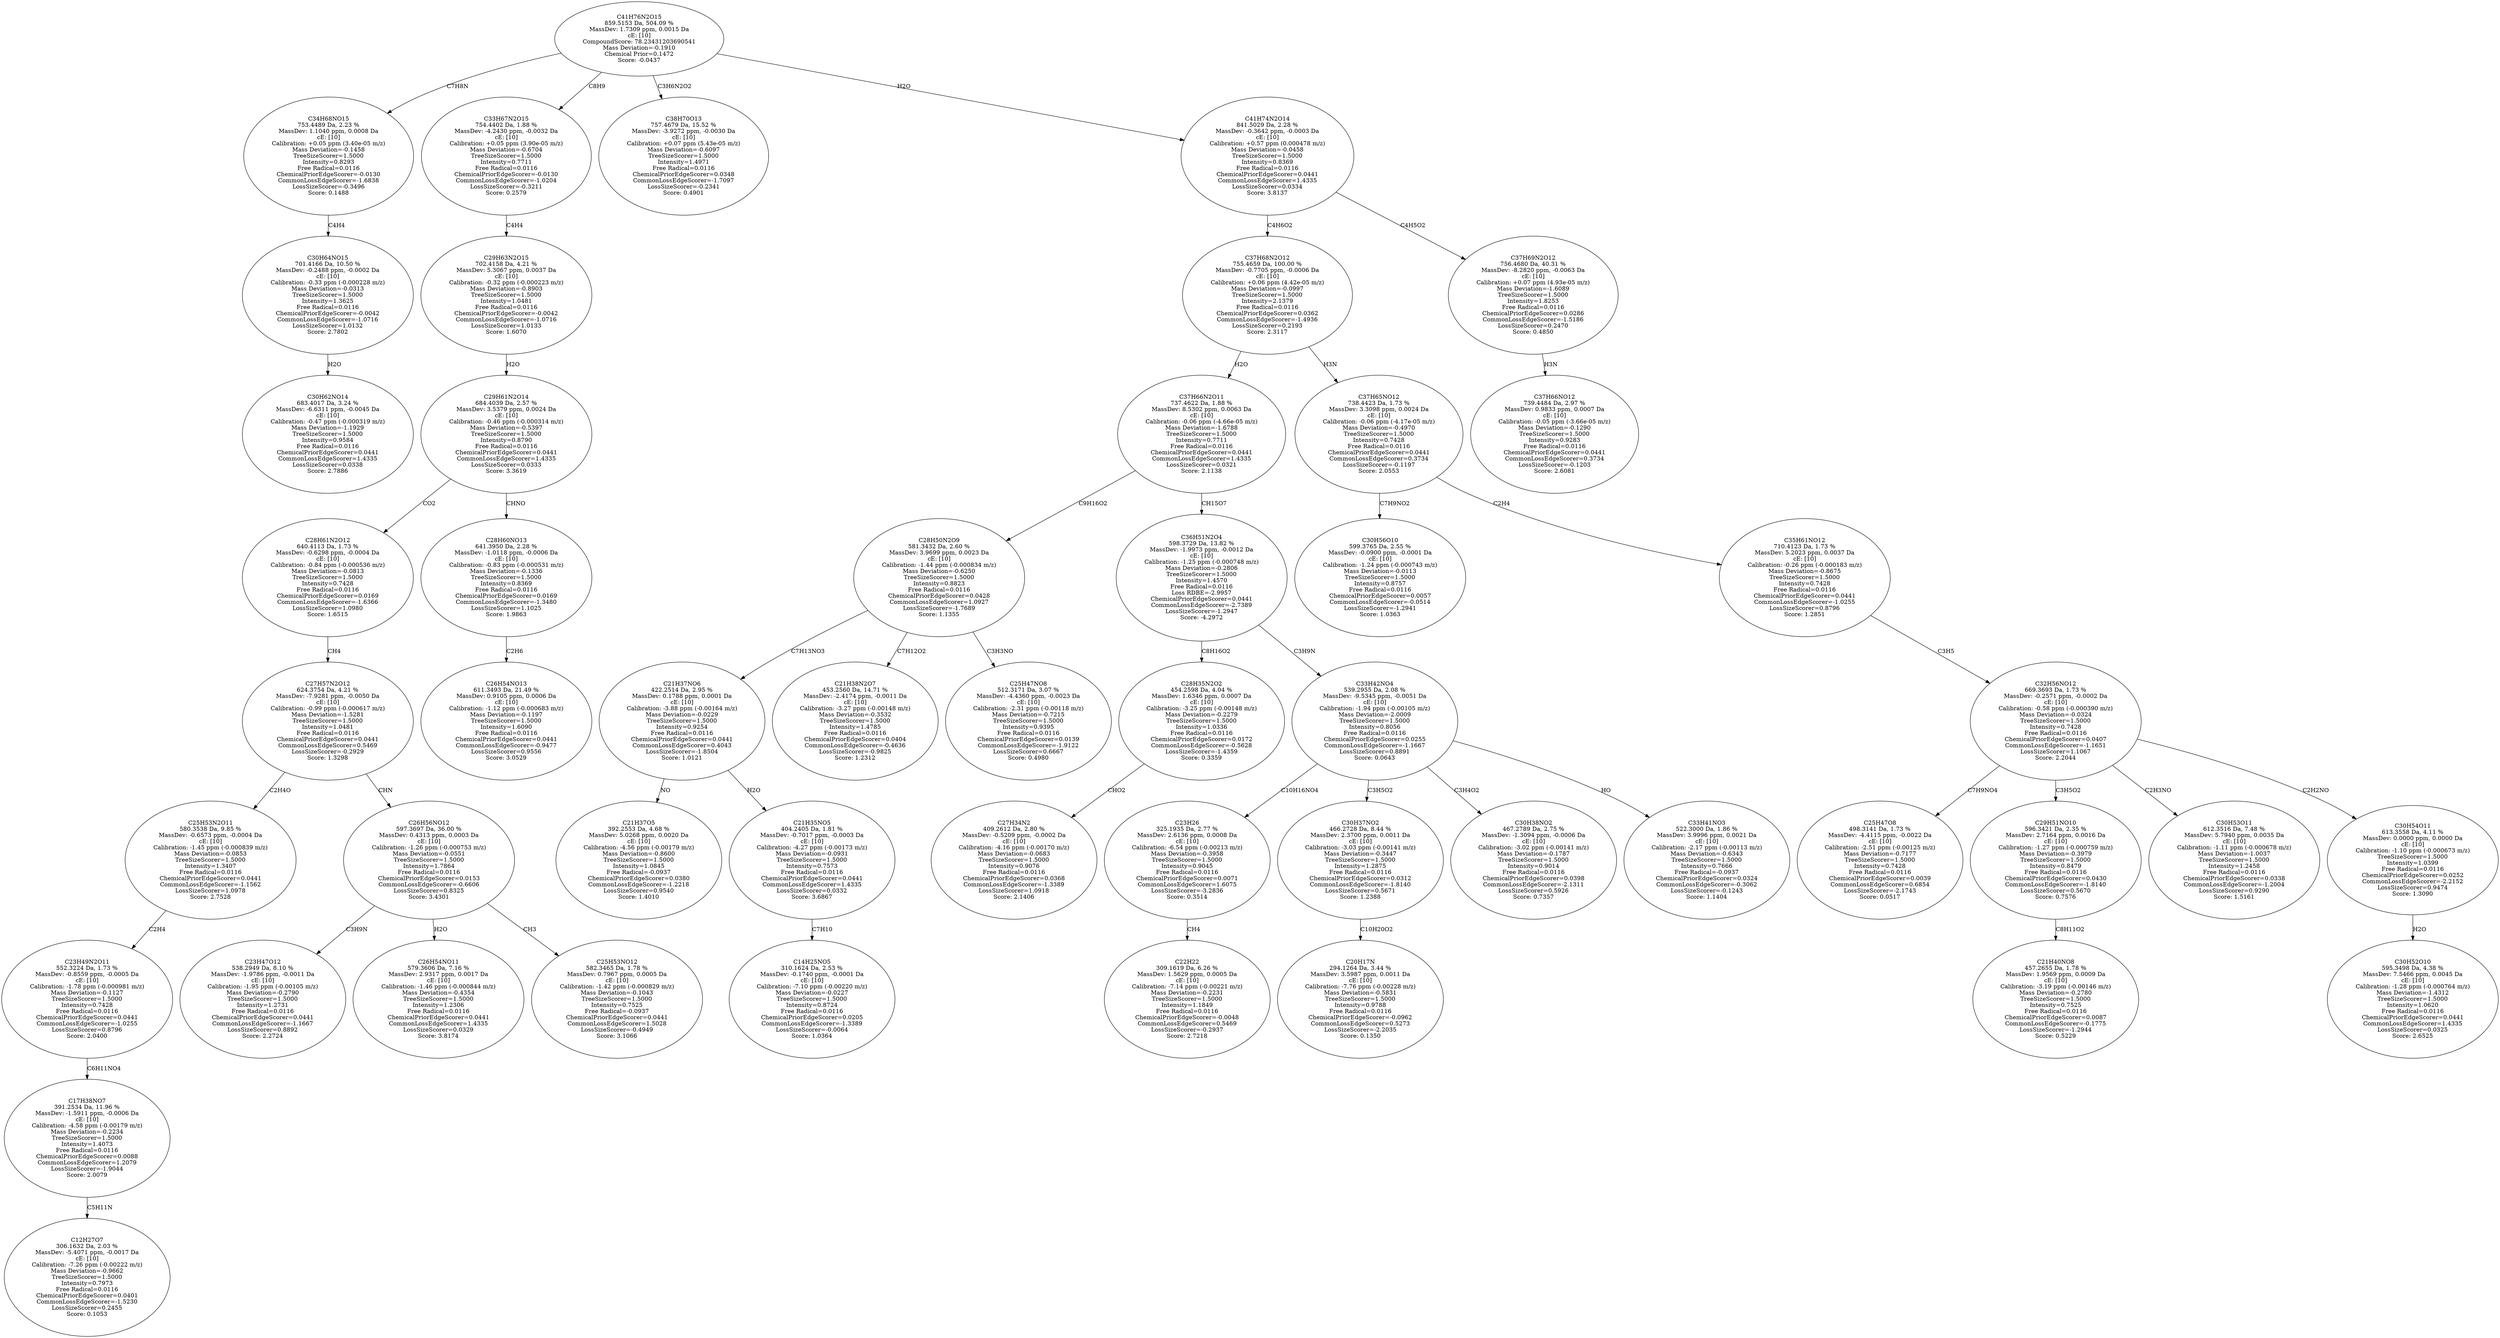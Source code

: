 strict digraph {
v1 [label="C30H62NO14\n683.4017 Da, 3.24 %\nMassDev: -6.6311 ppm, -0.0045 Da\ncE: [10]\nCalibration: -0.47 ppm (-0.000319 m/z)\nMass Deviation=-1.1929\nTreeSizeScorer=1.5000\nIntensity=0.9584\nFree Radical=0.0116\nChemicalPriorEdgeScorer=0.0441\nCommonLossEdgeScorer=1.4335\nLossSizeScorer=0.0338\nScore: 2.7886"];
v2 [label="C30H64NO15\n701.4166 Da, 10.50 %\nMassDev: -0.2488 ppm, -0.0002 Da\ncE: [10]\nCalibration: -0.33 ppm (-0.000228 m/z)\nMass Deviation=-0.0313\nTreeSizeScorer=1.5000\nIntensity=1.3625\nFree Radical=0.0116\nChemicalPriorEdgeScorer=-0.0042\nCommonLossEdgeScorer=-1.0716\nLossSizeScorer=1.0132\nScore: 2.7802"];
v3 [label="C34H68NO15\n753.4489 Da, 2.23 %\nMassDev: 1.1040 ppm, 0.0008 Da\ncE: [10]\nCalibration: +0.05 ppm (3.40e-05 m/z)\nMass Deviation=-0.1458\nTreeSizeScorer=1.5000\nIntensity=0.8293\nFree Radical=0.0116\nChemicalPriorEdgeScorer=-0.0130\nCommonLossEdgeScorer=-1.6838\nLossSizeScorer=-0.3496\nScore: 0.1488"];
v4 [label="C12H27O7\n306.1632 Da, 2.03 %\nMassDev: -5.4071 ppm, -0.0017 Da\ncE: [10]\nCalibration: -7.26 ppm (-0.00222 m/z)\nMass Deviation=-0.9662\nTreeSizeScorer=1.5000\nIntensity=0.7973\nFree Radical=0.0116\nChemicalPriorEdgeScorer=0.0401\nCommonLossEdgeScorer=-1.5230\nLossSizeScorer=0.2455\nScore: 0.1053"];
v5 [label="C17H38NO7\n391.2534 Da, 11.96 %\nMassDev: -1.5911 ppm, -0.0006 Da\ncE: [10]\nCalibration: -4.58 ppm (-0.00179 m/z)\nMass Deviation=-0.2234\nTreeSizeScorer=1.5000\nIntensity=1.4073\nFree Radical=0.0116\nChemicalPriorEdgeScorer=0.0088\nCommonLossEdgeScorer=1.2079\nLossSizeScorer=-1.9044\nScore: 2.0079"];
v6 [label="C23H49N2O11\n552.3224 Da, 1.73 %\nMassDev: -0.8559 ppm, -0.0005 Da\ncE: [10]\nCalibration: -1.78 ppm (-0.000981 m/z)\nMass Deviation=-0.1127\nTreeSizeScorer=1.5000\nIntensity=0.7428\nFree Radical=0.0116\nChemicalPriorEdgeScorer=0.0441\nCommonLossEdgeScorer=-1.0255\nLossSizeScorer=0.8796\nScore: 2.0400"];
v7 [label="C25H53N2O11\n580.3538 Da, 9.85 %\nMassDev: -0.6573 ppm, -0.0004 Da\ncE: [10]\nCalibration: -1.45 ppm (-0.000839 m/z)\nMass Deviation=-0.0853\nTreeSizeScorer=1.5000\nIntensity=1.3407\nFree Radical=0.0116\nChemicalPriorEdgeScorer=0.0441\nCommonLossEdgeScorer=-1.1562\nLossSizeScorer=1.0978\nScore: 2.7528"];
v8 [label="C23H47O12\n538.2949 Da, 8.10 %\nMassDev: -1.9786 ppm, -0.0011 Da\ncE: [10]\nCalibration: -1.95 ppm (-0.00105 m/z)\nMass Deviation=-0.2790\nTreeSizeScorer=1.5000\nIntensity=1.2731\nFree Radical=0.0116\nChemicalPriorEdgeScorer=0.0441\nCommonLossEdgeScorer=-1.1667\nLossSizeScorer=0.8892\nScore: 2.2724"];
v9 [label="C26H54NO11\n579.3606 Da, 7.16 %\nMassDev: 2.9317 ppm, 0.0017 Da\ncE: [10]\nCalibration: -1.46 ppm (-0.000844 m/z)\nMass Deviation=-0.4354\nTreeSizeScorer=1.5000\nIntensity=1.2306\nFree Radical=0.0116\nChemicalPriorEdgeScorer=0.0441\nCommonLossEdgeScorer=1.4335\nLossSizeScorer=0.0329\nScore: 3.8174"];
v10 [label="C25H53NO12\n582.3465 Da, 1.78 %\nMassDev: 0.7967 ppm, 0.0005 Da\ncE: [10]\nCalibration: -1.42 ppm (-0.000829 m/z)\nMass Deviation=-0.1043\nTreeSizeScorer=1.5000\nIntensity=0.7525\nFree Radical=-0.0937\nChemicalPriorEdgeScorer=0.0441\nCommonLossEdgeScorer=1.5028\nLossSizeScorer=-0.4949\nScore: 3.1066"];
v11 [label="C26H56NO12\n597.3697 Da, 36.00 %\nMassDev: 0.4313 ppm, 0.0003 Da\ncE: [10]\nCalibration: -1.26 ppm (-0.000753 m/z)\nMass Deviation=-0.0551\nTreeSizeScorer=1.5000\nIntensity=1.7864\nFree Radical=0.0116\nChemicalPriorEdgeScorer=0.0153\nCommonLossEdgeScorer=-0.6606\nLossSizeScorer=0.8325\nScore: 3.4301"];
v12 [label="C27H57N2O12\n624.3754 Da, 4.21 %\nMassDev: -7.9281 ppm, -0.0050 Da\ncE: [10]\nCalibration: -0.99 ppm (-0.000617 m/z)\nMass Deviation=-1.5281\nTreeSizeScorer=1.5000\nIntensity=1.0481\nFree Radical=0.0116\nChemicalPriorEdgeScorer=0.0441\nCommonLossEdgeScorer=0.5469\nLossSizeScorer=-0.2929\nScore: 1.3298"];
v13 [label="C28H61N2O12\n640.4113 Da, 1.73 %\nMassDev: -0.6298 ppm, -0.0004 Da\ncE: [10]\nCalibration: -0.84 ppm (-0.000536 m/z)\nMass Deviation=-0.0813\nTreeSizeScorer=1.5000\nIntensity=0.7428\nFree Radical=0.0116\nChemicalPriorEdgeScorer=0.0169\nCommonLossEdgeScorer=-1.6366\nLossSizeScorer=1.0980\nScore: 1.6515"];
v14 [label="C26H54NO13\n611.3493 Da, 21.49 %\nMassDev: 0.9105 ppm, 0.0006 Da\ncE: [10]\nCalibration: -1.12 ppm (-0.000683 m/z)\nMass Deviation=-0.1197\nTreeSizeScorer=1.5000\nIntensity=1.6090\nFree Radical=0.0116\nChemicalPriorEdgeScorer=0.0441\nCommonLossEdgeScorer=-0.9477\nLossSizeScorer=0.9556\nScore: 3.0529"];
v15 [label="C28H60NO13\n641.3950 Da, 2.28 %\nMassDev: -1.0118 ppm, -0.0006 Da\ncE: [10]\nCalibration: -0.83 ppm (-0.000531 m/z)\nMass Deviation=-0.1336\nTreeSizeScorer=1.5000\nIntensity=0.8369\nFree Radical=0.0116\nChemicalPriorEdgeScorer=0.0169\nCommonLossEdgeScorer=-1.3480\nLossSizeScorer=1.1025\nScore: 1.9863"];
v16 [label="C29H61N2O14\n684.4039 Da, 2.57 %\nMassDev: 3.5379 ppm, 0.0024 Da\ncE: [10]\nCalibration: -0.46 ppm (-0.000314 m/z)\nMass Deviation=-0.5397\nTreeSizeScorer=1.5000\nIntensity=0.8790\nFree Radical=0.0116\nChemicalPriorEdgeScorer=0.0441\nCommonLossEdgeScorer=1.4335\nLossSizeScorer=0.0333\nScore: 3.3619"];
v17 [label="C29H63N2O15\n702.4158 Da, 4.21 %\nMassDev: 5.3067 ppm, 0.0037 Da\ncE: [10]\nCalibration: -0.32 ppm (-0.000223 m/z)\nMass Deviation=-0.8903\nTreeSizeScorer=1.5000\nIntensity=1.0481\nFree Radical=0.0116\nChemicalPriorEdgeScorer=-0.0042\nCommonLossEdgeScorer=-1.0716\nLossSizeScorer=1.0133\nScore: 1.6070"];
v18 [label="C33H67N2O15\n754.4402 Da, 1.88 %\nMassDev: -4.2430 ppm, -0.0032 Da\ncE: [10]\nCalibration: +0.05 ppm (3.90e-05 m/z)\nMass Deviation=-0.6704\nTreeSizeScorer=1.5000\nIntensity=0.7711\nFree Radical=0.0116\nChemicalPriorEdgeScorer=-0.0130\nCommonLossEdgeScorer=-1.0204\nLossSizeScorer=-0.3211\nScore: 0.2579"];
v19 [label="C38H70O13\n757.4679 Da, 15.52 %\nMassDev: -3.9272 ppm, -0.0030 Da\ncE: [10]\nCalibration: +0.07 ppm (5.43e-05 m/z)\nMass Deviation=-0.6097\nTreeSizeScorer=1.5000\nIntensity=1.4971\nFree Radical=0.0116\nChemicalPriorEdgeScorer=0.0348\nCommonLossEdgeScorer=-1.7097\nLossSizeScorer=-0.2341\nScore: 0.4901"];
v20 [label="C21H37O5\n392.2553 Da, 4.68 %\nMassDev: 5.0268 ppm, 0.0020 Da\ncE: [10]\nCalibration: -4.56 ppm (-0.00179 m/z)\nMass Deviation=-0.8600\nTreeSizeScorer=1.5000\nIntensity=1.0845\nFree Radical=-0.0937\nChemicalPriorEdgeScorer=0.0380\nCommonLossEdgeScorer=-1.2218\nLossSizeScorer=0.9540\nScore: 1.4010"];
v21 [label="C14H25NO5\n310.1624 Da, 2.53 %\nMassDev: -0.1740 ppm, -0.0001 Da\ncE: [10]\nCalibration: -7.10 ppm (-0.00220 m/z)\nMass Deviation=-0.0227\nTreeSizeScorer=1.5000\nIntensity=0.8724\nFree Radical=0.0116\nChemicalPriorEdgeScorer=0.0205\nCommonLossEdgeScorer=-1.3389\nLossSizeScorer=-0.0064\nScore: 1.0364"];
v22 [label="C21H35NO5\n404.2405 Da, 1.81 %\nMassDev: -0.7017 ppm, -0.0003 Da\ncE: [10]\nCalibration: -4.27 ppm (-0.00173 m/z)\nMass Deviation=-0.0931\nTreeSizeScorer=1.5000\nIntensity=0.7573\nFree Radical=0.0116\nChemicalPriorEdgeScorer=0.0441\nCommonLossEdgeScorer=1.4335\nLossSizeScorer=0.0332\nScore: 3.6867"];
v23 [label="C21H37NO6\n422.2514 Da, 2.95 %\nMassDev: 0.1788 ppm, 0.0001 Da\ncE: [10]\nCalibration: -3.88 ppm (-0.00164 m/z)\nMass Deviation=-0.0229\nTreeSizeScorer=1.5000\nIntensity=0.9254\nFree Radical=0.0116\nChemicalPriorEdgeScorer=0.0441\nCommonLossEdgeScorer=0.4043\nLossSizeScorer=-1.8504\nScore: 1.0121"];
v24 [label="C21H38N2O7\n453.2560 Da, 14.71 %\nMassDev: -2.4174 ppm, -0.0011 Da\ncE: [10]\nCalibration: -3.27 ppm (-0.00148 m/z)\nMass Deviation=-0.3532\nTreeSizeScorer=1.5000\nIntensity=1.4785\nFree Radical=0.0116\nChemicalPriorEdgeScorer=0.0404\nCommonLossEdgeScorer=-0.4636\nLossSizeScorer=-0.9825\nScore: 1.2312"];
v25 [label="C25H47NO8\n512.3171 Da, 3.07 %\nMassDev: -4.4360 ppm, -0.0023 Da\ncE: [10]\nCalibration: -2.31 ppm (-0.00118 m/z)\nMass Deviation=-0.7215\nTreeSizeScorer=1.5000\nIntensity=0.9395\nFree Radical=0.0116\nChemicalPriorEdgeScorer=0.0139\nCommonLossEdgeScorer=-1.9122\nLossSizeScorer=0.6667\nScore: 0.4980"];
v26 [label="C28H50N2O9\n581.3432 Da, 2.60 %\nMassDev: 3.9699 ppm, 0.0023 Da\ncE: [10]\nCalibration: -1.44 ppm (-0.000834 m/z)\nMass Deviation=-0.6250\nTreeSizeScorer=1.5000\nIntensity=0.8823\nFree Radical=0.0116\nChemicalPriorEdgeScorer=0.0428\nCommonLossEdgeScorer=1.0927\nLossSizeScorer=-1.7689\nScore: 1.1355"];
v27 [label="C27H34N2\n409.2612 Da, 2.80 %\nMassDev: -0.5209 ppm, -0.0002 Da\ncE: [10]\nCalibration: -4.16 ppm (-0.00170 m/z)\nMass Deviation=-0.0683\nTreeSizeScorer=1.5000\nIntensity=0.9076\nFree Radical=0.0116\nChemicalPriorEdgeScorer=0.0368\nCommonLossEdgeScorer=-1.3389\nLossSizeScorer=1.0918\nScore: 2.1406"];
v28 [label="C28H35N2O2\n454.2598 Da, 4.04 %\nMassDev: 1.6346 ppm, 0.0007 Da\ncE: [10]\nCalibration: -3.25 ppm (-0.00148 m/z)\nMass Deviation=-0.2279\nTreeSizeScorer=1.5000\nIntensity=1.0336\nFree Radical=0.0116\nChemicalPriorEdgeScorer=0.0172\nCommonLossEdgeScorer=-0.5628\nLossSizeScorer=-1.4359\nScore: 0.3359"];
v29 [label="C22H22\n309.1619 Da, 6.26 %\nMassDev: 1.5629 ppm, 0.0005 Da\ncE: [10]\nCalibration: -7.14 ppm (-0.00221 m/z)\nMass Deviation=-0.2231\nTreeSizeScorer=1.5000\nIntensity=1.1849\nFree Radical=0.0116\nChemicalPriorEdgeScorer=-0.0048\nCommonLossEdgeScorer=0.5469\nLossSizeScorer=-0.2937\nScore: 2.7218"];
v30 [label="C23H26\n325.1935 Da, 2.77 %\nMassDev: 2.6136 ppm, 0.0008 Da\ncE: [10]\nCalibration: -6.54 ppm (-0.00213 m/z)\nMass Deviation=-0.3958\nTreeSizeScorer=1.5000\nIntensity=0.9045\nFree Radical=0.0116\nChemicalPriorEdgeScorer=0.0071\nCommonLossEdgeScorer=1.6075\nLossSizeScorer=-3.2836\nScore: 0.3514"];
v31 [label="C20H17N\n294.1264 Da, 3.44 %\nMassDev: 3.5987 ppm, 0.0011 Da\ncE: [10]\nCalibration: -7.76 ppm (-0.00228 m/z)\nMass Deviation=-0.5831\nTreeSizeScorer=1.5000\nIntensity=0.9788\nFree Radical=0.0116\nChemicalPriorEdgeScorer=-0.0962\nCommonLossEdgeScorer=0.5273\nLossSizeScorer=-2.2035\nScore: 0.1350"];
v32 [label="C30H37NO2\n466.2728 Da, 8.44 %\nMassDev: 2.3700 ppm, 0.0011 Da\ncE: [10]\nCalibration: -3.03 ppm (-0.00141 m/z)\nMass Deviation=-0.3447\nTreeSizeScorer=1.5000\nIntensity=1.2875\nFree Radical=0.0116\nChemicalPriorEdgeScorer=0.0312\nCommonLossEdgeScorer=-1.8140\nLossSizeScorer=0.5671\nScore: 1.2388"];
v33 [label="C30H38NO2\n467.2789 Da, 2.75 %\nMassDev: -1.3094 ppm, -0.0006 Da\ncE: [10]\nCalibration: -3.02 ppm (-0.00141 m/z)\nMass Deviation=-0.1787\nTreeSizeScorer=1.5000\nIntensity=0.9014\nFree Radical=0.0116\nChemicalPriorEdgeScorer=0.0398\nCommonLossEdgeScorer=-2.1311\nLossSizeScorer=0.5926\nScore: 0.7357"];
v34 [label="C33H41NO3\n522.3000 Da, 1.86 %\nMassDev: 3.9996 ppm, 0.0021 Da\ncE: [10]\nCalibration: -2.17 ppm (-0.00113 m/z)\nMass Deviation=-0.6343\nTreeSizeScorer=1.5000\nIntensity=0.7666\nFree Radical=-0.0937\nChemicalPriorEdgeScorer=0.0324\nCommonLossEdgeScorer=-0.3062\nLossSizeScorer=-0.1243\nScore: 1.1404"];
v35 [label="C33H42NO4\n539.2955 Da, 2.08 %\nMassDev: -9.5345 ppm, -0.0051 Da\ncE: [10]\nCalibration: -1.94 ppm (-0.00105 m/z)\nMass Deviation=-2.0009\nTreeSizeScorer=1.5000\nIntensity=0.8056\nFree Radical=0.0116\nChemicalPriorEdgeScorer=0.0255\nCommonLossEdgeScorer=-1.1667\nLossSizeScorer=0.8891\nScore: 0.0643"];
v36 [label="C36H51N2O4\n598.3729 Da, 13.82 %\nMassDev: -1.9973 ppm, -0.0012 Da\ncE: [10]\nCalibration: -1.25 ppm (-0.000748 m/z)\nMass Deviation=-0.2806\nTreeSizeScorer=1.5000\nIntensity=1.4570\nFree Radical=0.0116\nLoss RDBE=-2.9957\nChemicalPriorEdgeScorer=0.0441\nCommonLossEdgeScorer=-2.7389\nLossSizeScorer=-1.2947\nScore: -4.2972"];
v37 [label="C37H66N2O11\n737.4622 Da, 1.88 %\nMassDev: 8.5302 ppm, 0.0063 Da\ncE: [10]\nCalibration: -0.06 ppm (-4.66e-05 m/z)\nMass Deviation=-1.6788\nTreeSizeScorer=1.5000\nIntensity=0.7711\nFree Radical=0.0116\nChemicalPriorEdgeScorer=0.0441\nCommonLossEdgeScorer=1.4335\nLossSizeScorer=0.0321\nScore: 2.1138"];
v38 [label="C30H56O10\n599.3765 Da, 2.55 %\nMassDev: -0.0900 ppm, -0.0001 Da\ncE: [10]\nCalibration: -1.24 ppm (-0.000743 m/z)\nMass Deviation=-0.0113\nTreeSizeScorer=1.5000\nIntensity=0.8757\nFree Radical=0.0116\nChemicalPriorEdgeScorer=0.0057\nCommonLossEdgeScorer=-0.0514\nLossSizeScorer=-1.2941\nScore: 1.0363"];
v39 [label="C25H47O8\n498.3141 Da, 1.73 %\nMassDev: -4.4115 ppm, -0.0022 Da\ncE: [10]\nCalibration: -2.51 ppm (-0.00125 m/z)\nMass Deviation=-0.7177\nTreeSizeScorer=1.5000\nIntensity=0.7428\nFree Radical=0.0116\nChemicalPriorEdgeScorer=0.0039\nCommonLossEdgeScorer=0.6854\nLossSizeScorer=-2.1743\nScore: 0.0517"];
v40 [label="C21H40NO8\n457.2655 Da, 1.78 %\nMassDev: 1.9569 ppm, 0.0009 Da\ncE: [10]\nCalibration: -3.19 ppm (-0.00146 m/z)\nMass Deviation=-0.2780\nTreeSizeScorer=1.5000\nIntensity=0.7525\nFree Radical=0.0116\nChemicalPriorEdgeScorer=0.0087\nCommonLossEdgeScorer=-0.1775\nLossSizeScorer=-1.2944\nScore: 0.5229"];
v41 [label="C29H51NO10\n596.3421 Da, 2.35 %\nMassDev: 2.7164 ppm, 0.0016 Da\ncE: [10]\nCalibration: -1.27 ppm (-0.000759 m/z)\nMass Deviation=-0.3979\nTreeSizeScorer=1.5000\nIntensity=0.8479\nFree Radical=0.0116\nChemicalPriorEdgeScorer=0.0430\nCommonLossEdgeScorer=-1.8140\nLossSizeScorer=0.5670\nScore: 0.7576"];
v42 [label="C30H53O11\n612.3516 Da, 7.48 %\nMassDev: 5.7940 ppm, 0.0035 Da\ncE: [10]\nCalibration: -1.11 ppm (-0.000678 m/z)\nMass Deviation=-1.0037\nTreeSizeScorer=1.5000\nIntensity=1.2458\nFree Radical=0.0116\nChemicalPriorEdgeScorer=0.0338\nCommonLossEdgeScorer=-1.2004\nLossSizeScorer=0.9290\nScore: 1.5161"];
v43 [label="C30H52O10\n595.3498 Da, 4.38 %\nMassDev: 7.5466 ppm, 0.0045 Da\ncE: [10]\nCalibration: -1.28 ppm (-0.000764 m/z)\nMass Deviation=-1.4312\nTreeSizeScorer=1.5000\nIntensity=1.0620\nFree Radical=0.0116\nChemicalPriorEdgeScorer=0.0441\nCommonLossEdgeScorer=1.4335\nLossSizeScorer=0.0325\nScore: 2.6525"];
v44 [label="C30H54O11\n613.3558 Da, 4.11 %\nMassDev: 0.0000 ppm, 0.0000 Da\ncE: [10]\nCalibration: -1.10 ppm (-0.000673 m/z)\nTreeSizeScorer=1.5000\nIntensity=1.0399\nFree Radical=0.0116\nChemicalPriorEdgeScorer=0.0252\nCommonLossEdgeScorer=-2.2152\nLossSizeScorer=0.9474\nScore: 1.3090"];
v45 [label="C32H56NO12\n669.3693 Da, 1.73 %\nMassDev: -0.2571 ppm, -0.0002 Da\ncE: [10]\nCalibration: -0.58 ppm (-0.000390 m/z)\nMass Deviation=-0.0324\nTreeSizeScorer=1.5000\nIntensity=0.7428\nFree Radical=0.0116\nChemicalPriorEdgeScorer=0.0407\nCommonLossEdgeScorer=-1.1651\nLossSizeScorer=1.1067\nScore: 2.2044"];
v46 [label="C35H61NO12\n710.4123 Da, 1.73 %\nMassDev: 5.2023 ppm, 0.0037 Da\ncE: [10]\nCalibration: -0.26 ppm (-0.000183 m/z)\nMass Deviation=-0.8675\nTreeSizeScorer=1.5000\nIntensity=0.7428\nFree Radical=0.0116\nChemicalPriorEdgeScorer=0.0441\nCommonLossEdgeScorer=-1.0255\nLossSizeScorer=0.8796\nScore: 1.2851"];
v47 [label="C37H65NO12\n738.4423 Da, 1.73 %\nMassDev: 3.3098 ppm, 0.0024 Da\ncE: [10]\nCalibration: -0.06 ppm (-4.17e-05 m/z)\nMass Deviation=-0.4970\nTreeSizeScorer=1.5000\nIntensity=0.7428\nFree Radical=0.0116\nChemicalPriorEdgeScorer=0.0441\nCommonLossEdgeScorer=0.3734\nLossSizeScorer=-0.1197\nScore: 2.0553"];
v48 [label="C37H68N2O12\n755.4659 Da, 100.00 %\nMassDev: -0.7705 ppm, -0.0006 Da\ncE: [10]\nCalibration: +0.06 ppm (4.42e-05 m/z)\nMass Deviation=-0.0997\nTreeSizeScorer=1.5000\nIntensity=2.1379\nFree Radical=0.0116\nChemicalPriorEdgeScorer=0.0362\nCommonLossEdgeScorer=-1.4936\nLossSizeScorer=0.2193\nScore: 2.3117"];
v49 [label="C37H66NO12\n739.4484 Da, 2.97 %\nMassDev: 0.9833 ppm, 0.0007 Da\ncE: [10]\nCalibration: -0.05 ppm (-3.66e-05 m/z)\nMass Deviation=-0.1290\nTreeSizeScorer=1.5000\nIntensity=0.9283\nFree Radical=0.0116\nChemicalPriorEdgeScorer=0.0441\nCommonLossEdgeScorer=0.3734\nLossSizeScorer=-0.1203\nScore: 2.6081"];
v50 [label="C37H69N2O12\n756.4680 Da, 40.31 %\nMassDev: -8.2820 ppm, -0.0063 Da\ncE: [10]\nCalibration: +0.07 ppm (4.93e-05 m/z)\nMass Deviation=-1.6089\nTreeSizeScorer=1.5000\nIntensity=1.8253\nFree Radical=0.0116\nChemicalPriorEdgeScorer=0.0286\nCommonLossEdgeScorer=-1.5186\nLossSizeScorer=0.2470\nScore: 0.4850"];
v51 [label="C41H74N2O14\n841.5029 Da, 2.28 %\nMassDev: -0.3642 ppm, -0.0003 Da\ncE: [10]\nCalibration: +0.57 ppm (0.000478 m/z)\nMass Deviation=-0.0458\nTreeSizeScorer=1.5000\nIntensity=0.8369\nFree Radical=0.0116\nChemicalPriorEdgeScorer=0.0441\nCommonLossEdgeScorer=1.4335\nLossSizeScorer=0.0334\nScore: 3.8137"];
v52 [label="C41H76N2O15\n859.5153 Da, 504.09 %\nMassDev: 1.7309 ppm, 0.0015 Da\ncE: [10]\nCompoundScore: 78.23431203690541\nMass Deviation=-0.1910\nChemical Prior=0.1472\nScore: -0.0437"];
v2 -> v1 [label="H2O"];
v3 -> v2 [label="C4H4"];
v52 -> v3 [label="C7H8N"];
v5 -> v4 [label="C5H11N"];
v6 -> v5 [label="C6H11NO4"];
v7 -> v6 [label="C2H4"];
v12 -> v7 [label="C2H4O"];
v11 -> v8 [label="C3H9N"];
v11 -> v9 [label="H2O"];
v11 -> v10 [label="CH3"];
v12 -> v11 [label="CHN"];
v13 -> v12 [label="CH4"];
v16 -> v13 [label="CO2"];
v15 -> v14 [label="C2H6"];
v16 -> v15 [label="CHNO"];
v17 -> v16 [label="H2O"];
v18 -> v17 [label="C4H4"];
v52 -> v18 [label="C8H9"];
v52 -> v19 [label="C3H6N2O2"];
v23 -> v20 [label="NO"];
v22 -> v21 [label="C7H10"];
v23 -> v22 [label="H2O"];
v26 -> v23 [label="C7H13NO3"];
v26 -> v24 [label="C7H12O2"];
v26 -> v25 [label="C3H3NO"];
v37 -> v26 [label="C9H16O2"];
v28 -> v27 [label="CHO2"];
v36 -> v28 [label="C8H16O2"];
v30 -> v29 [label="CH4"];
v35 -> v30 [label="C10H16NO4"];
v32 -> v31 [label="C10H20O2"];
v35 -> v32 [label="C3H5O2"];
v35 -> v33 [label="C3H4O2"];
v35 -> v34 [label="HO"];
v36 -> v35 [label="C3H9N"];
v37 -> v36 [label="CH15O7"];
v48 -> v37 [label="H2O"];
v47 -> v38 [label="C7H9NO2"];
v45 -> v39 [label="C7H9NO4"];
v41 -> v40 [label="C8H11O2"];
v45 -> v41 [label="C3H5O2"];
v45 -> v42 [label="C2H3NO"];
v44 -> v43 [label="H2O"];
v45 -> v44 [label="C2H2NO"];
v46 -> v45 [label="C3H5"];
v47 -> v46 [label="C2H4"];
v48 -> v47 [label="H3N"];
v51 -> v48 [label="C4H6O2"];
v50 -> v49 [label="H3N"];
v51 -> v50 [label="C4H5O2"];
v52 -> v51 [label="H2O"];
}